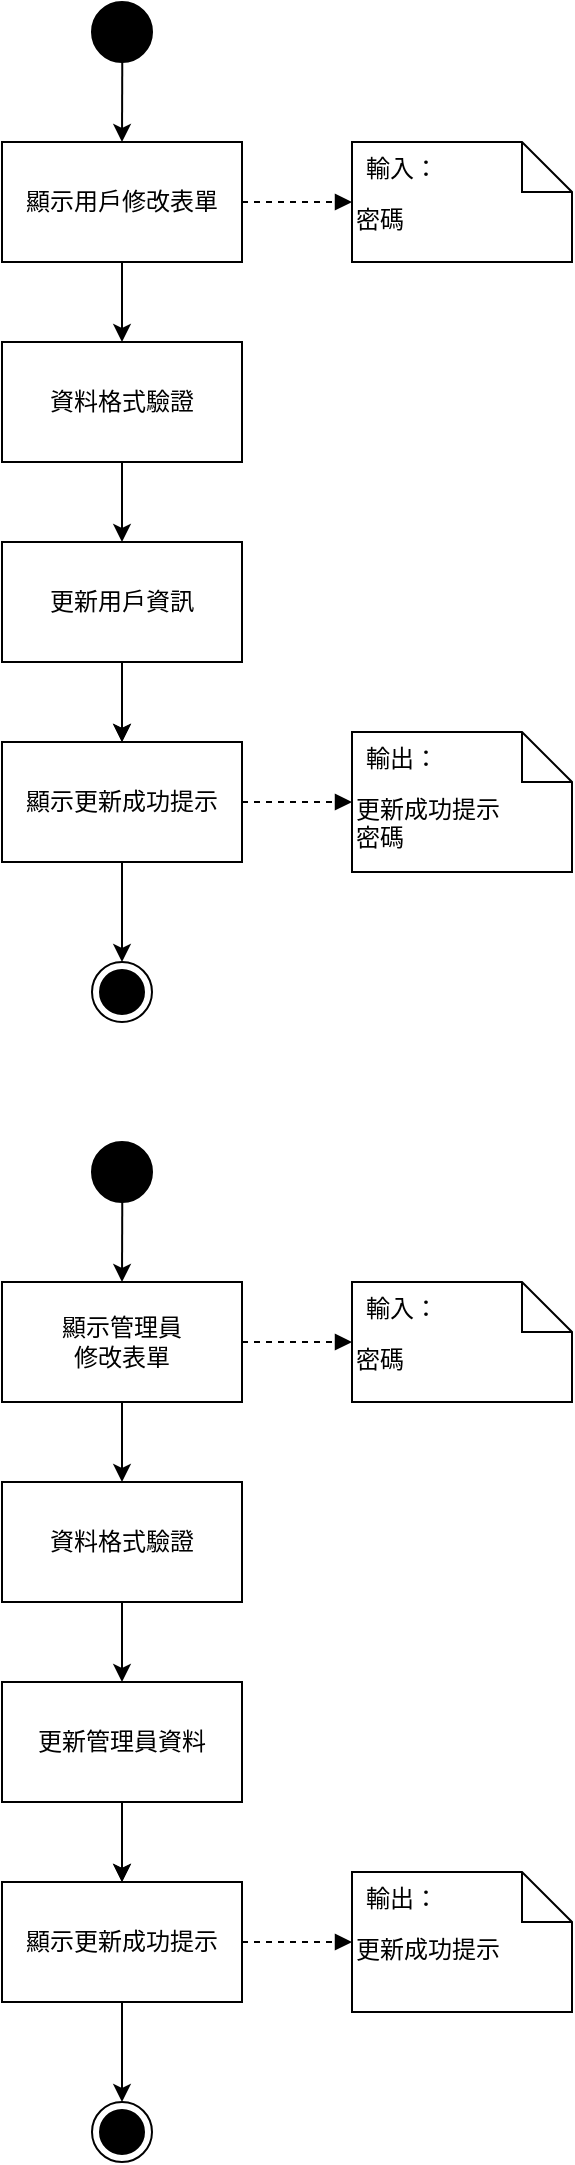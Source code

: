 <mxfile version="22.1.5" type="github">
  <diagram name="第 1 页" id="quUWREb-jlwR2Ny_MdLy">
    <mxGraphModel dx="1290" dy="522" grid="1" gridSize="10" guides="1" tooltips="1" connect="1" arrows="1" fold="1" page="1" pageScale="1" pageWidth="827" pageHeight="1169" math="0" shadow="0">
      <root>
        <mxCell id="0" />
        <mxCell id="1" parent="0" />
        <mxCell id="rR45mx5UOw72tcgHX984-3" value="" style="ellipse;fillColor=strokeColor;html=1;" vertex="1" parent="1">
          <mxGeometry x="165" y="30" width="30" height="30" as="geometry" />
        </mxCell>
        <mxCell id="rR45mx5UOw72tcgHX984-5" value="密碼" style="shape=note2;boundedLbl=1;whiteSpace=wrap;html=1;size=25;verticalAlign=top;align=left;" vertex="1" parent="1">
          <mxGeometry x="295" y="100" width="110" height="60" as="geometry" />
        </mxCell>
        <mxCell id="rR45mx5UOw72tcgHX984-6" value="輸入：" style="resizeWidth=1;part=1;strokeColor=none;fillColor=none;align=left;spacingLeft=5;" vertex="1" parent="rR45mx5UOw72tcgHX984-5">
          <mxGeometry width="110" height="25" relative="1" as="geometry" />
        </mxCell>
        <mxCell id="rR45mx5UOw72tcgHX984-7" value="" style="endArrow=classic;html=1;rounded=0;" edge="1" parent="1" source="rR45mx5UOw72tcgHX984-3" target="rR45mx5UOw72tcgHX984-8">
          <mxGeometry width="50" height="50" relative="1" as="geometry">
            <mxPoint x="465" y="300" as="sourcePoint" />
            <mxPoint x="180" y="100" as="targetPoint" />
          </mxGeometry>
        </mxCell>
        <mxCell id="rR45mx5UOw72tcgHX984-8" value="顯示用戶修改表單" style="rounded=0;whiteSpace=wrap;html=1;" vertex="1" parent="1">
          <mxGeometry x="120" y="100" width="120" height="60" as="geometry" />
        </mxCell>
        <mxCell id="rR45mx5UOw72tcgHX984-13" value="" style="html=1;verticalAlign=bottom;labelBackgroundColor=none;endArrow=block;endFill=1;dashed=1;rounded=0;" edge="1" parent="1" source="rR45mx5UOw72tcgHX984-8" target="rR45mx5UOw72tcgHX984-5">
          <mxGeometry width="160" relative="1" as="geometry">
            <mxPoint x="405" y="270" as="sourcePoint" />
            <mxPoint x="565" y="270" as="targetPoint" />
          </mxGeometry>
        </mxCell>
        <mxCell id="rR45mx5UOw72tcgHX984-14" value="" style="endArrow=classic;html=1;rounded=0;" edge="1" parent="1" target="rR45mx5UOw72tcgHX984-15" source="rR45mx5UOw72tcgHX984-8">
          <mxGeometry width="50" height="50" relative="1" as="geometry">
            <mxPoint x="180" y="160" as="sourcePoint" />
            <mxPoint x="180" y="200" as="targetPoint" />
          </mxGeometry>
        </mxCell>
        <mxCell id="rR45mx5UOw72tcgHX984-15" value="資料格式驗證" style="rounded=0;whiteSpace=wrap;html=1;" vertex="1" parent="1">
          <mxGeometry x="120" y="200" width="120" height="60" as="geometry" />
        </mxCell>
        <mxCell id="rR45mx5UOw72tcgHX984-16" value="" style="endArrow=classic;html=1;rounded=0;" edge="1" parent="1" target="rR45mx5UOw72tcgHX984-17" source="rR45mx5UOw72tcgHX984-15">
          <mxGeometry width="50" height="50" relative="1" as="geometry">
            <mxPoint x="180" y="260" as="sourcePoint" />
            <mxPoint x="180" y="300" as="targetPoint" />
          </mxGeometry>
        </mxCell>
        <mxCell id="rR45mx5UOw72tcgHX984-23" value="" style="edgeStyle=orthogonalEdgeStyle;rounded=0;orthogonalLoop=1;jettySize=auto;html=1;" edge="1" parent="1" source="rR45mx5UOw72tcgHX984-17" target="rR45mx5UOw72tcgHX984-19">
          <mxGeometry relative="1" as="geometry" />
        </mxCell>
        <mxCell id="rR45mx5UOw72tcgHX984-17" value="更新用戶資訊" style="rounded=0;whiteSpace=wrap;html=1;" vertex="1" parent="1">
          <mxGeometry x="120" y="300" width="120" height="60" as="geometry" />
        </mxCell>
        <mxCell id="rR45mx5UOw72tcgHX984-18" value="" style="endArrow=classic;html=1;rounded=0;" edge="1" parent="1" target="rR45mx5UOw72tcgHX984-19">
          <mxGeometry width="50" height="50" relative="1" as="geometry">
            <mxPoint x="180" y="360" as="sourcePoint" />
            <mxPoint x="180" y="400" as="targetPoint" />
          </mxGeometry>
        </mxCell>
        <mxCell id="rR45mx5UOw72tcgHX984-19" value="顯示更新成功提示" style="rounded=0;whiteSpace=wrap;html=1;" vertex="1" parent="1">
          <mxGeometry x="120" y="400" width="120" height="60" as="geometry" />
        </mxCell>
        <mxCell id="rR45mx5UOw72tcgHX984-20" value="更新成功提示&lt;br&gt;密碼" style="shape=note2;boundedLbl=1;whiteSpace=wrap;html=1;size=25;verticalAlign=top;align=left;" vertex="1" parent="1">
          <mxGeometry x="295" y="395" width="110" height="70" as="geometry" />
        </mxCell>
        <mxCell id="rR45mx5UOw72tcgHX984-21" value="輸出：" style="resizeWidth=1;part=1;strokeColor=none;fillColor=none;align=left;spacingLeft=5;" vertex="1" parent="rR45mx5UOw72tcgHX984-20">
          <mxGeometry width="110" height="25" relative="1" as="geometry" />
        </mxCell>
        <mxCell id="rR45mx5UOw72tcgHX984-22" value="" style="html=1;verticalAlign=bottom;labelBackgroundColor=none;endArrow=block;endFill=1;dashed=1;rounded=0;" edge="1" parent="1" target="rR45mx5UOw72tcgHX984-20" source="rR45mx5UOw72tcgHX984-19">
          <mxGeometry width="160" relative="1" as="geometry">
            <mxPoint x="240" y="430" as="sourcePoint" />
            <mxPoint x="565" y="570" as="targetPoint" />
          </mxGeometry>
        </mxCell>
        <mxCell id="rR45mx5UOw72tcgHX984-24" value="" style="endArrow=classic;html=1;rounded=0;" edge="1" parent="1" source="rR45mx5UOw72tcgHX984-19" target="rR45mx5UOw72tcgHX984-25">
          <mxGeometry width="50" height="50" relative="1" as="geometry">
            <mxPoint x="190" y="370" as="sourcePoint" />
            <mxPoint x="180" y="510" as="targetPoint" />
          </mxGeometry>
        </mxCell>
        <mxCell id="rR45mx5UOw72tcgHX984-25" value="" style="ellipse;html=1;shape=endState;fillColor=strokeColor;" vertex="1" parent="1">
          <mxGeometry x="165" y="510" width="30" height="30" as="geometry" />
        </mxCell>
        <mxCell id="rR45mx5UOw72tcgHX984-26" value="" style="ellipse;fillColor=strokeColor;html=1;" vertex="1" parent="1">
          <mxGeometry x="165" y="600" width="30" height="30" as="geometry" />
        </mxCell>
        <mxCell id="rR45mx5UOw72tcgHX984-29" value="" style="endArrow=classic;html=1;rounded=0;" edge="1" parent="1" source="rR45mx5UOw72tcgHX984-26" target="rR45mx5UOw72tcgHX984-30">
          <mxGeometry width="50" height="50" relative="1" as="geometry">
            <mxPoint x="465" y="870" as="sourcePoint" />
            <mxPoint x="180" y="670" as="targetPoint" />
          </mxGeometry>
        </mxCell>
        <mxCell id="rR45mx5UOw72tcgHX984-30" value="顯示管理員&lt;br&gt;修改表單" style="rounded=0;whiteSpace=wrap;html=1;" vertex="1" parent="1">
          <mxGeometry x="120" y="670" width="120" height="60" as="geometry" />
        </mxCell>
        <mxCell id="rR45mx5UOw72tcgHX984-31" value="" style="html=1;verticalAlign=bottom;labelBackgroundColor=none;endArrow=block;endFill=1;dashed=1;rounded=0;" edge="1" parent="1" source="rR45mx5UOw72tcgHX984-30" target="rR45mx5UOw72tcgHX984-44">
          <mxGeometry width="160" relative="1" as="geometry">
            <mxPoint x="405" y="840" as="sourcePoint" />
            <mxPoint x="295" y="700" as="targetPoint" />
          </mxGeometry>
        </mxCell>
        <mxCell id="rR45mx5UOw72tcgHX984-32" value="" style="endArrow=classic;html=1;rounded=0;" edge="1" parent="1" source="rR45mx5UOw72tcgHX984-30" target="rR45mx5UOw72tcgHX984-33">
          <mxGeometry width="50" height="50" relative="1" as="geometry">
            <mxPoint x="180" y="730" as="sourcePoint" />
            <mxPoint x="180" y="770" as="targetPoint" />
          </mxGeometry>
        </mxCell>
        <mxCell id="rR45mx5UOw72tcgHX984-33" value="資料格式驗證" style="rounded=0;whiteSpace=wrap;html=1;" vertex="1" parent="1">
          <mxGeometry x="120" y="770" width="120" height="60" as="geometry" />
        </mxCell>
        <mxCell id="rR45mx5UOw72tcgHX984-34" value="" style="endArrow=classic;html=1;rounded=0;" edge="1" parent="1" source="rR45mx5UOw72tcgHX984-33" target="rR45mx5UOw72tcgHX984-36">
          <mxGeometry width="50" height="50" relative="1" as="geometry">
            <mxPoint x="180" y="830" as="sourcePoint" />
            <mxPoint x="180" y="870" as="targetPoint" />
          </mxGeometry>
        </mxCell>
        <mxCell id="rR45mx5UOw72tcgHX984-35" value="" style="edgeStyle=orthogonalEdgeStyle;rounded=0;orthogonalLoop=1;jettySize=auto;html=1;" edge="1" parent="1" source="rR45mx5UOw72tcgHX984-36" target="rR45mx5UOw72tcgHX984-38">
          <mxGeometry relative="1" as="geometry" />
        </mxCell>
        <mxCell id="rR45mx5UOw72tcgHX984-36" value="更新管理員資料" style="rounded=0;whiteSpace=wrap;html=1;" vertex="1" parent="1">
          <mxGeometry x="120" y="870" width="120" height="60" as="geometry" />
        </mxCell>
        <mxCell id="rR45mx5UOw72tcgHX984-37" value="" style="endArrow=classic;html=1;rounded=0;" edge="1" parent="1" target="rR45mx5UOw72tcgHX984-38">
          <mxGeometry width="50" height="50" relative="1" as="geometry">
            <mxPoint x="180" y="930" as="sourcePoint" />
            <mxPoint x="180" y="970" as="targetPoint" />
          </mxGeometry>
        </mxCell>
        <mxCell id="rR45mx5UOw72tcgHX984-38" value="顯示更新成功提示" style="rounded=0;whiteSpace=wrap;html=1;" vertex="1" parent="1">
          <mxGeometry x="120" y="970" width="120" height="60" as="geometry" />
        </mxCell>
        <mxCell id="rR45mx5UOw72tcgHX984-39" value="更新成功提示" style="shape=note2;boundedLbl=1;whiteSpace=wrap;html=1;size=25;verticalAlign=top;align=left;" vertex="1" parent="1">
          <mxGeometry x="295" y="965" width="110" height="70" as="geometry" />
        </mxCell>
        <mxCell id="rR45mx5UOw72tcgHX984-40" value="輸出：" style="resizeWidth=1;part=1;strokeColor=none;fillColor=none;align=left;spacingLeft=5;" vertex="1" parent="rR45mx5UOw72tcgHX984-39">
          <mxGeometry width="110" height="25" relative="1" as="geometry" />
        </mxCell>
        <mxCell id="rR45mx5UOw72tcgHX984-41" value="" style="html=1;verticalAlign=bottom;labelBackgroundColor=none;endArrow=block;endFill=1;dashed=1;rounded=0;" edge="1" parent="1" source="rR45mx5UOw72tcgHX984-38" target="rR45mx5UOw72tcgHX984-39">
          <mxGeometry width="160" relative="1" as="geometry">
            <mxPoint x="240" y="1000" as="sourcePoint" />
            <mxPoint x="565" y="1140" as="targetPoint" />
          </mxGeometry>
        </mxCell>
        <mxCell id="rR45mx5UOw72tcgHX984-42" value="" style="endArrow=classic;html=1;rounded=0;" edge="1" parent="1" source="rR45mx5UOw72tcgHX984-38" target="rR45mx5UOw72tcgHX984-43">
          <mxGeometry width="50" height="50" relative="1" as="geometry">
            <mxPoint x="190" y="940" as="sourcePoint" />
            <mxPoint x="180" y="1080" as="targetPoint" />
          </mxGeometry>
        </mxCell>
        <mxCell id="rR45mx5UOw72tcgHX984-43" value="" style="ellipse;html=1;shape=endState;fillColor=strokeColor;" vertex="1" parent="1">
          <mxGeometry x="165" y="1080" width="30" height="30" as="geometry" />
        </mxCell>
        <mxCell id="rR45mx5UOw72tcgHX984-44" value="密碼" style="shape=note2;boundedLbl=1;whiteSpace=wrap;html=1;size=25;verticalAlign=top;align=left;" vertex="1" parent="1">
          <mxGeometry x="295" y="670" width="110" height="60" as="geometry" />
        </mxCell>
        <mxCell id="rR45mx5UOw72tcgHX984-45" value="輸入：" style="resizeWidth=1;part=1;strokeColor=none;fillColor=none;align=left;spacingLeft=5;" vertex="1" parent="rR45mx5UOw72tcgHX984-44">
          <mxGeometry width="110" height="25" relative="1" as="geometry" />
        </mxCell>
      </root>
    </mxGraphModel>
  </diagram>
</mxfile>

